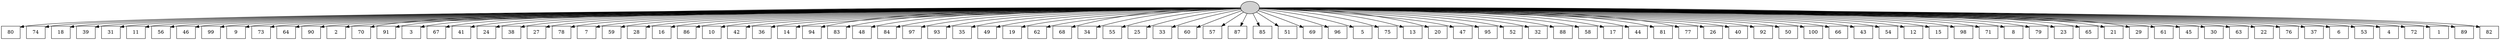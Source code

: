 digraph G {
0[style=filled, fillcolor=grey82, label=""];
1[shape=box,style=filled, fillcolor=white,label="80\n"];
2[shape=box,style=filled, fillcolor=white,label="74\n"];
3[shape=box,style=filled, fillcolor=white,label="18\n"];
4[shape=box,style=filled, fillcolor=white,label="39\n"];
5[shape=box,style=filled, fillcolor=white,label="31\n"];
6[shape=box,style=filled, fillcolor=white,label="11\n"];
7[shape=box,style=filled, fillcolor=white,label="56\n"];
8[shape=box,style=filled, fillcolor=white,label="46\n"];
9[shape=box,style=filled, fillcolor=white,label="99\n"];
10[shape=box,style=filled, fillcolor=white,label="9\n"];
11[shape=box,style=filled, fillcolor=white,label="73\n"];
12[shape=box,style=filled, fillcolor=white,label="64\n"];
13[shape=box,style=filled, fillcolor=white,label="90\n"];
14[shape=box,style=filled, fillcolor=white,label="2\n"];
15[shape=box,style=filled, fillcolor=white,label="70\n"];
16[shape=box,style=filled, fillcolor=white,label="91\n"];
17[shape=box,style=filled, fillcolor=white,label="3\n"];
18[shape=box,style=filled, fillcolor=white,label="67\n"];
19[shape=box,style=filled, fillcolor=white,label="41\n"];
20[shape=box,style=filled, fillcolor=white,label="24\n"];
21[shape=box,style=filled, fillcolor=white,label="38\n"];
22[shape=box,style=filled, fillcolor=white,label="27\n"];
23[shape=box,style=filled, fillcolor=white,label="78\n"];
24[shape=box,style=filled, fillcolor=white,label="7\n"];
25[shape=box,style=filled, fillcolor=white,label="59\n"];
26[shape=box,style=filled, fillcolor=white,label="28\n"];
27[shape=box,style=filled, fillcolor=white,label="16\n"];
28[shape=box,style=filled, fillcolor=white,label="86\n"];
29[shape=box,style=filled, fillcolor=white,label="10\n"];
30[shape=box,style=filled, fillcolor=white,label="42\n"];
31[shape=box,style=filled, fillcolor=white,label="36\n"];
32[shape=box,style=filled, fillcolor=white,label="14\n"];
33[shape=box,style=filled, fillcolor=white,label="94\n"];
34[shape=box,style=filled, fillcolor=white,label="83\n"];
35[shape=box,style=filled, fillcolor=white,label="48\n"];
36[shape=box,style=filled, fillcolor=white,label="84\n"];
37[shape=box,style=filled, fillcolor=white,label="97\n"];
38[shape=box,style=filled, fillcolor=white,label="93\n"];
39[shape=box,style=filled, fillcolor=white,label="35\n"];
40[shape=box,style=filled, fillcolor=white,label="49\n"];
41[shape=box,style=filled, fillcolor=white,label="19\n"];
42[shape=box,style=filled, fillcolor=white,label="62\n"];
43[shape=box,style=filled, fillcolor=white,label="68\n"];
44[shape=box,style=filled, fillcolor=white,label="34\n"];
45[shape=box,style=filled, fillcolor=white,label="55\n"];
46[shape=box,style=filled, fillcolor=white,label="25\n"];
47[shape=box,style=filled, fillcolor=white,label="33\n"];
48[shape=box,style=filled, fillcolor=white,label="60\n"];
49[shape=box,style=filled, fillcolor=white,label="57\n"];
50[shape=box,style=filled, fillcolor=white,label="87\n"];
51[shape=box,style=filled, fillcolor=white,label="85\n"];
52[shape=box,style=filled, fillcolor=white,label="51\n"];
53[shape=box,style=filled, fillcolor=white,label="69\n"];
54[shape=box,style=filled, fillcolor=white,label="96\n"];
55[shape=box,style=filled, fillcolor=white,label="5\n"];
56[shape=box,style=filled, fillcolor=white,label="75\n"];
57[shape=box,style=filled, fillcolor=white,label="13\n"];
58[shape=box,style=filled, fillcolor=white,label="20\n"];
59[shape=box,style=filled, fillcolor=white,label="47\n"];
60[shape=box,style=filled, fillcolor=white,label="95\n"];
61[shape=box,style=filled, fillcolor=white,label="52\n"];
62[shape=box,style=filled, fillcolor=white,label="32\n"];
63[shape=box,style=filled, fillcolor=white,label="88\n"];
64[shape=box,style=filled, fillcolor=white,label="58\n"];
65[shape=box,style=filled, fillcolor=white,label="17\n"];
66[shape=box,style=filled, fillcolor=white,label="44\n"];
67[shape=box,style=filled, fillcolor=white,label="81\n"];
68[shape=box,style=filled, fillcolor=white,label="77\n"];
69[shape=box,style=filled, fillcolor=white,label="26\n"];
70[shape=box,style=filled, fillcolor=white,label="40\n"];
71[shape=box,style=filled, fillcolor=white,label="92\n"];
72[shape=box,style=filled, fillcolor=white,label="50\n"];
73[shape=box,style=filled, fillcolor=white,label="100\n"];
74[shape=box,style=filled, fillcolor=white,label="66\n"];
75[shape=box,style=filled, fillcolor=white,label="43\n"];
76[shape=box,style=filled, fillcolor=white,label="54\n"];
77[shape=box,style=filled, fillcolor=white,label="12\n"];
78[shape=box,style=filled, fillcolor=white,label="15\n"];
79[shape=box,style=filled, fillcolor=white,label="98\n"];
80[shape=box,style=filled, fillcolor=white,label="71\n"];
81[shape=box,style=filled, fillcolor=white,label="8\n"];
82[shape=box,style=filled, fillcolor=white,label="79\n"];
83[shape=box,style=filled, fillcolor=white,label="23\n"];
84[shape=box,style=filled, fillcolor=white,label="65\n"];
85[shape=box,style=filled, fillcolor=white,label="21\n"];
86[shape=box,style=filled, fillcolor=white,label="29\n"];
87[shape=box,style=filled, fillcolor=white,label="61\n"];
88[shape=box,style=filled, fillcolor=white,label="45\n"];
89[shape=box,style=filled, fillcolor=white,label="30\n"];
90[shape=box,style=filled, fillcolor=white,label="63\n"];
91[shape=box,style=filled, fillcolor=white,label="22\n"];
92[shape=box,style=filled, fillcolor=white,label="76\n"];
93[shape=box,style=filled, fillcolor=white,label="37\n"];
94[shape=box,style=filled, fillcolor=white,label="6\n"];
95[shape=box,style=filled, fillcolor=white,label="53\n"];
96[shape=box,style=filled, fillcolor=white,label="4\n"];
97[shape=box,style=filled, fillcolor=white,label="72\n"];
98[shape=box,style=filled, fillcolor=white,label="1\n"];
99[shape=box,style=filled, fillcolor=white,label="89\n"];
100[shape=box,style=filled, fillcolor=white,label="82\n"];
0->1 ;
0->2 ;
0->3 ;
0->4 ;
0->5 ;
0->6 ;
0->7 ;
0->8 ;
0->9 ;
0->10 ;
0->11 ;
0->12 ;
0->13 ;
0->14 ;
0->15 ;
0->16 ;
0->17 ;
0->18 ;
0->19 ;
0->20 ;
0->21 ;
0->22 ;
0->23 ;
0->24 ;
0->25 ;
0->26 ;
0->27 ;
0->28 ;
0->29 ;
0->30 ;
0->31 ;
0->32 ;
0->33 ;
0->34 ;
0->35 ;
0->36 ;
0->37 ;
0->38 ;
0->39 ;
0->40 ;
0->41 ;
0->42 ;
0->43 ;
0->44 ;
0->45 ;
0->46 ;
0->47 ;
0->48 ;
0->49 ;
0->50 ;
0->51 ;
0->52 ;
0->53 ;
0->54 ;
0->55 ;
0->56 ;
0->57 ;
0->58 ;
0->59 ;
0->60 ;
0->61 ;
0->62 ;
0->63 ;
0->64 ;
0->65 ;
0->66 ;
0->67 ;
0->68 ;
0->69 ;
0->70 ;
0->71 ;
0->72 ;
0->73 ;
0->74 ;
0->75 ;
0->76 ;
0->77 ;
0->78 ;
0->79 ;
0->80 ;
0->81 ;
0->82 ;
0->83 ;
0->84 ;
0->85 ;
0->86 ;
0->87 ;
0->88 ;
0->89 ;
0->90 ;
0->91 ;
0->92 ;
0->93 ;
0->94 ;
0->95 ;
0->96 ;
0->97 ;
0->98 ;
0->99 ;
0->100 ;
}
